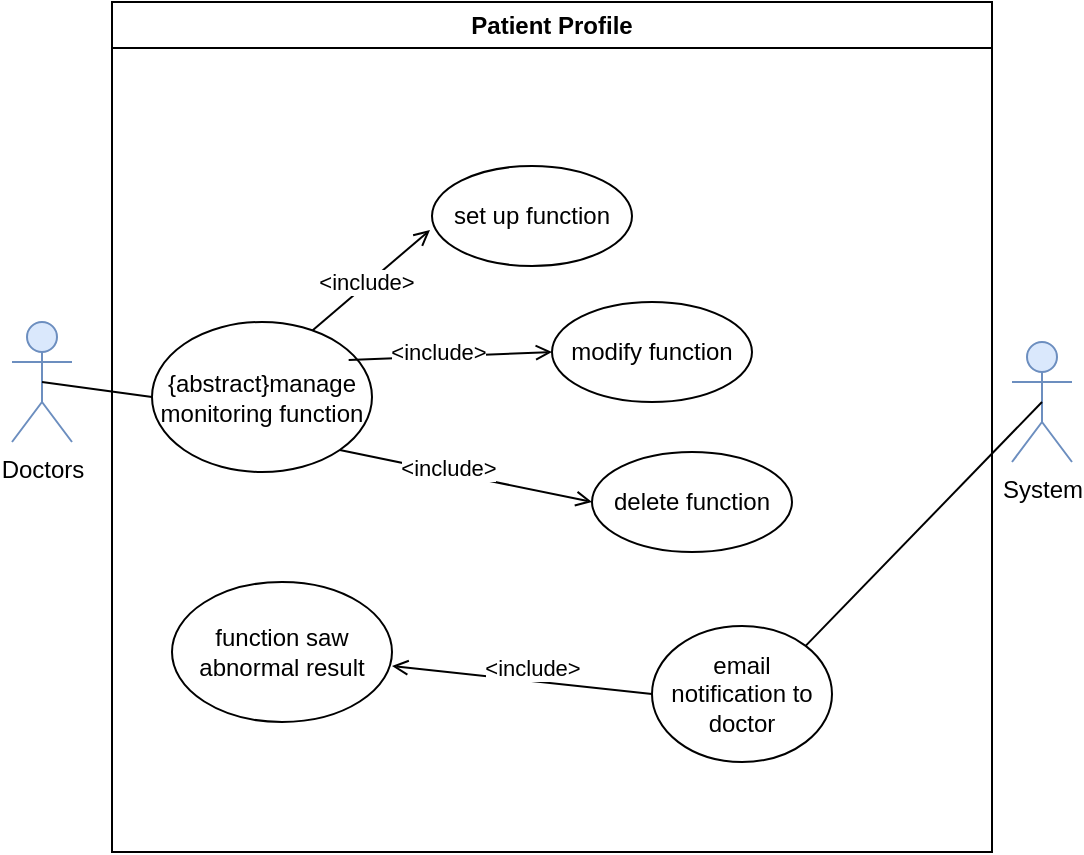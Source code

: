 <mxfile version="24.7.12">
  <diagram name="Page-1" id="HVJjJYL0hNNSH8J0Meae">
    <mxGraphModel dx="818" dy="444" grid="1" gridSize="10" guides="1" tooltips="1" connect="1" arrows="1" fold="1" page="1" pageScale="1" pageWidth="850" pageHeight="1100" math="0" shadow="0">
      <root>
        <mxCell id="0" />
        <mxCell id="1" parent="0" />
        <mxCell id="e-FtNeugcCT7f2MW7TpE-20" value="Doctors" style="shape=umlActor;verticalLabelPosition=bottom;verticalAlign=top;html=1;outlineConnect=0;fillColor=#dae8fc;strokeColor=#6c8ebf;" parent="1" vertex="1">
          <mxGeometry x="30" y="498" width="30" height="60" as="geometry" />
        </mxCell>
        <mxCell id="e-FtNeugcCT7f2MW7TpE-25" value="" style="endArrow=none;html=1;rounded=0;exitX=0.5;exitY=0.5;exitDx=0;exitDy=0;exitPerimeter=0;entryX=0;entryY=0.5;entryDx=0;entryDy=0;" parent="1" source="e-FtNeugcCT7f2MW7TpE-20" target="e-FtNeugcCT7f2MW7TpE-3" edge="1">
          <mxGeometry width="50" height="50" relative="1" as="geometry">
            <mxPoint x="400" y="540" as="sourcePoint" />
            <mxPoint x="100.0" y="538" as="targetPoint" />
          </mxGeometry>
        </mxCell>
        <mxCell id="e-FtNeugcCT7f2MW7TpE-26" value="Patient Profile" style="swimlane;whiteSpace=wrap;html=1;" parent="1" vertex="1">
          <mxGeometry x="80" y="338" width="440" height="425" as="geometry" />
        </mxCell>
        <mxCell id="e-FtNeugcCT7f2MW7TpE-4" value="set up function" style="ellipse;whiteSpace=wrap;html=1;" parent="e-FtNeugcCT7f2MW7TpE-26" vertex="1">
          <mxGeometry x="160" y="82" width="100" height="50" as="geometry" />
        </mxCell>
        <mxCell id="e-FtNeugcCT7f2MW7TpE-9" value="" style="endArrow=open;html=1;rounded=0;exitX=0.7;exitY=0.094;exitDx=0;exitDy=0;entryX=-0.01;entryY=0.64;entryDx=0;entryDy=0;entryPerimeter=0;endFill=0;exitPerimeter=0;" parent="e-FtNeugcCT7f2MW7TpE-26" source="e-FtNeugcCT7f2MW7TpE-3" target="e-FtNeugcCT7f2MW7TpE-4" edge="1">
          <mxGeometry width="50" height="50" relative="1" as="geometry">
            <mxPoint x="123.92" y="163.27" as="sourcePoint" />
            <mxPoint x="298.75" y="293" as="targetPoint" />
          </mxGeometry>
        </mxCell>
        <mxCell id="e-FtNeugcCT7f2MW7TpE-10" value="&amp;lt;include&amp;gt;" style="edgeLabel;html=1;align=center;verticalAlign=middle;resizable=0;points=[];" parent="e-FtNeugcCT7f2MW7TpE-9" vertex="1" connectable="0">
          <mxGeometry x="-0.126" y="-5" relative="1" as="geometry">
            <mxPoint y="-8" as="offset" />
          </mxGeometry>
        </mxCell>
        <mxCell id="e-FtNeugcCT7f2MW7TpE-3" value="{abstract}manage monitoring function" style="ellipse;whiteSpace=wrap;html=1;" parent="e-FtNeugcCT7f2MW7TpE-26" vertex="1">
          <mxGeometry x="20" y="160" width="110" height="75" as="geometry" />
        </mxCell>
        <mxCell id="e-FtNeugcCT7f2MW7TpE-5" value="delete function" style="ellipse;whiteSpace=wrap;html=1;" parent="e-FtNeugcCT7f2MW7TpE-26" vertex="1">
          <mxGeometry x="240" y="225" width="100" height="50" as="geometry" />
        </mxCell>
        <mxCell id="e-FtNeugcCT7f2MW7TpE-11" value="" style="endArrow=open;html=1;rounded=0;exitX=1;exitY=1;exitDx=0;exitDy=0;entryX=0;entryY=0.5;entryDx=0;entryDy=0;endFill=0;" parent="e-FtNeugcCT7f2MW7TpE-26" source="e-FtNeugcCT7f2MW7TpE-3" target="e-FtNeugcCT7f2MW7TpE-5" edge="1">
          <mxGeometry width="50" height="50" relative="1" as="geometry">
            <mxPoint x="123.92" y="212.73" as="sourcePoint" />
            <mxPoint x="267.75" y="355" as="targetPoint" />
          </mxGeometry>
        </mxCell>
        <mxCell id="e-FtNeugcCT7f2MW7TpE-12" value="&amp;lt;include&amp;gt;" style="edgeLabel;html=1;align=center;verticalAlign=middle;resizable=0;points=[];" parent="e-FtNeugcCT7f2MW7TpE-11" vertex="1" connectable="0">
          <mxGeometry x="-0.126" y="-5" relative="1" as="geometry">
            <mxPoint y="-8" as="offset" />
          </mxGeometry>
        </mxCell>
        <mxCell id="e-FtNeugcCT7f2MW7TpE-2" value="modify function" style="ellipse;whiteSpace=wrap;html=1;" parent="e-FtNeugcCT7f2MW7TpE-26" vertex="1">
          <mxGeometry x="220" y="150" width="100" height="50" as="geometry" />
        </mxCell>
        <mxCell id="e-FtNeugcCT7f2MW7TpE-13" value="" style="endArrow=open;html=1;rounded=0;entryX=0;entryY=0.5;entryDx=0;entryDy=0;endFill=0;exitX=0.894;exitY=0.254;exitDx=0;exitDy=0;exitPerimeter=0;" parent="e-FtNeugcCT7f2MW7TpE-26" source="e-FtNeugcCT7f2MW7TpE-3" target="e-FtNeugcCT7f2MW7TpE-2" edge="1">
          <mxGeometry width="50" height="50" relative="1" as="geometry">
            <mxPoint x="140.0" y="188" as="sourcePoint" />
            <mxPoint x="317.75" y="325" as="targetPoint" />
            <Array as="points" />
          </mxGeometry>
        </mxCell>
        <mxCell id="e-FtNeugcCT7f2MW7TpE-14" value="&amp;lt;include&amp;gt;" style="edgeLabel;html=1;align=center;verticalAlign=middle;resizable=0;points=[];" parent="e-FtNeugcCT7f2MW7TpE-13" vertex="1" connectable="0">
          <mxGeometry x="-0.126" y="-5" relative="1" as="geometry">
            <mxPoint y="-8" as="offset" />
          </mxGeometry>
        </mxCell>
        <mxCell id="e-FtNeugcCT7f2MW7TpE-7" value="email notification to doctor" style="ellipse;whiteSpace=wrap;html=1;" parent="e-FtNeugcCT7f2MW7TpE-26" vertex="1">
          <mxGeometry x="270" y="312" width="90" height="68" as="geometry" />
        </mxCell>
        <mxCell id="e-FtNeugcCT7f2MW7TpE-16" value="" style="endArrow=none;html=1;rounded=0;entryX=0;entryY=0.5;entryDx=0;entryDy=0;strokeColor=default;startArrow=open;startFill=0;" parent="e-FtNeugcCT7f2MW7TpE-26" target="e-FtNeugcCT7f2MW7TpE-7" edge="1">
          <mxGeometry width="50" height="50" relative="1" as="geometry">
            <mxPoint x="140" y="332" as="sourcePoint" />
            <mxPoint x="439.75" y="563" as="targetPoint" />
          </mxGeometry>
        </mxCell>
        <mxCell id="e-FtNeugcCT7f2MW7TpE-17" value="&amp;lt;include&amp;gt;" style="edgeLabel;html=1;align=center;verticalAlign=middle;resizable=0;points=[];" parent="e-FtNeugcCT7f2MW7TpE-16" vertex="1" connectable="0">
          <mxGeometry x="-0.209" y="-3" relative="1" as="geometry">
            <mxPoint x="19" y="-8" as="offset" />
          </mxGeometry>
        </mxCell>
        <mxCell id="0ZJraC78obbFXrfT07ab-1" value="function saw abnormal result" style="ellipse;whiteSpace=wrap;html=1;" vertex="1" parent="e-FtNeugcCT7f2MW7TpE-26">
          <mxGeometry x="30" y="290" width="110" height="70" as="geometry" />
        </mxCell>
        <mxCell id="e-FtNeugcCT7f2MW7TpE-29" value="System" style="shape=umlActor;verticalLabelPosition=bottom;verticalAlign=top;html=1;outlineConnect=0;fillColor=#dae8fc;strokeColor=#6c8ebf;" parent="1" vertex="1">
          <mxGeometry x="530" y="508" width="30" height="60" as="geometry" />
        </mxCell>
        <mxCell id="e-FtNeugcCT7f2MW7TpE-30" value="" style="endArrow=none;html=1;rounded=0;entryX=0.5;entryY=0.5;entryDx=0;entryDy=0;entryPerimeter=0;exitX=1;exitY=0;exitDx=0;exitDy=0;" parent="1" source="e-FtNeugcCT7f2MW7TpE-7" target="e-FtNeugcCT7f2MW7TpE-29" edge="1">
          <mxGeometry width="50" height="50" relative="1" as="geometry">
            <mxPoint x="400" y="610" as="sourcePoint" />
            <mxPoint x="450" y="560" as="targetPoint" />
          </mxGeometry>
        </mxCell>
      </root>
    </mxGraphModel>
  </diagram>
</mxfile>
